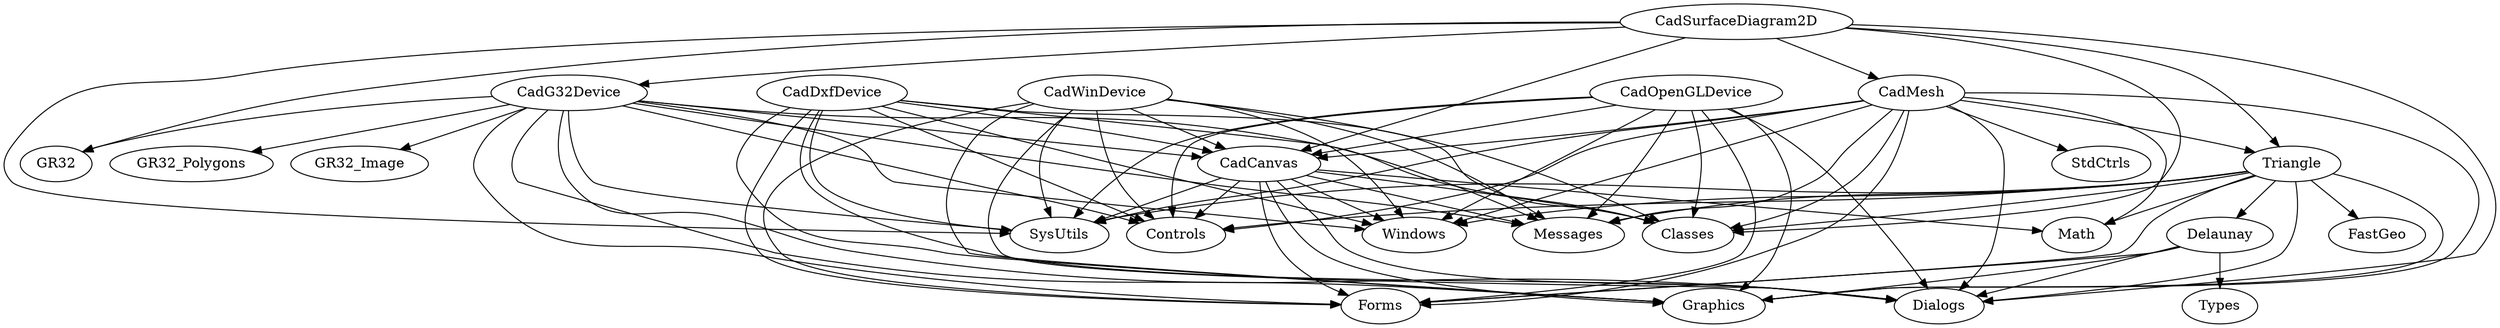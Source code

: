 DiGraph Uses {
  CadCanvas -> Windows
  CadCanvas -> Messages
  CadCanvas -> SysUtils
  CadCanvas -> Classes
  CadCanvas -> Graphics
  CadCanvas -> Controls
  CadCanvas -> Forms
  CadCanvas -> Dialogs
  CadCanvas -> Math
  CadCanvas [href="CadCanvas.html"]
  CadDxfDevice -> Windows
  CadDxfDevice -> Messages
  CadDxfDevice -> SysUtils
  CadDxfDevice -> Classes
  CadDxfDevice -> Graphics
  CadDxfDevice -> Controls
  CadDxfDevice -> Forms
  CadDxfDevice -> Dialogs
  CadDxfDevice -> CadCanvas
  CadDxfDevice [href="CadDxfDevice.html"]
  CadG32Device -> Windows
  CadG32Device -> Messages
  CadG32Device -> SysUtils
  CadG32Device -> Classes
  CadG32Device -> Graphics
  CadG32Device -> Controls
  CadG32Device -> Forms
  CadG32Device -> Dialogs
  CadG32Device -> CadCanvas
  CadG32Device -> GR32
  CadG32Device -> GR32_Image
  CadG32Device -> GR32_Polygons
  CadG32Device [href="CadG32Device.html"]
  CadMesh -> Windows
  CadMesh -> Messages
  CadMesh -> SysUtils
  CadMesh -> Classes
  CadMesh -> Graphics
  CadMesh -> Controls
  CadMesh -> Forms
  CadMesh -> Dialogs
  CadMesh -> StdCtrls
  CadMesh -> CadCanvas
  CadMesh -> Triangle
  CadMesh -> Math
  CadMesh [href="CadMesh.html"]
  CadOpenGLDevice -> Windows
  CadOpenGLDevice -> Messages
  CadOpenGLDevice -> SysUtils
  CadOpenGLDevice -> Classes
  CadOpenGLDevice -> Graphics
  CadOpenGLDevice -> Controls
  CadOpenGLDevice -> Forms
  CadOpenGLDevice -> Dialogs
  CadOpenGLDevice -> CadCanvas
  CadOpenGLDevice [href="CadOpenGLDevice.html"]
  CadSurfaceDiagram2D -> SysUtils
  CadSurfaceDiagram2D -> Classes
  CadSurfaceDiagram2D -> CadCanvas
  CadSurfaceDiagram2D -> Triangle
  CadSurfaceDiagram2D -> CadMesh
  CadSurfaceDiagram2D -> CadG32Device
  CadSurfaceDiagram2D -> GR32
  CadSurfaceDiagram2D -> Dialogs
  CadSurfaceDiagram2D [href="CadSurfaceDiagram2D.html"]
  CadWinDevice -> Windows
  CadWinDevice -> Messages
  CadWinDevice -> SysUtils
  CadWinDevice -> Classes
  CadWinDevice -> Graphics
  CadWinDevice -> Controls
  CadWinDevice -> Forms
  CadWinDevice -> Dialogs
  CadWinDevice -> CadCanvas
  CadWinDevice [href="CadWinDevice.html"]
  Delaunay -> Dialogs
  Delaunay -> Graphics
  Delaunay -> Forms
  Delaunay -> Types
  Delaunay [href="Delaunay.html"]
  Triangle -> Windows
  Triangle -> Messages
  Triangle -> SysUtils
  Triangle -> Classes
  Triangle -> Graphics
  Triangle -> Controls
  Triangle -> Forms
  Triangle -> Dialogs
  Triangle -> Math
  Triangle -> Delaunay
  Triangle -> FastGeo
  Triangle [href="Triangle.html"]
}
